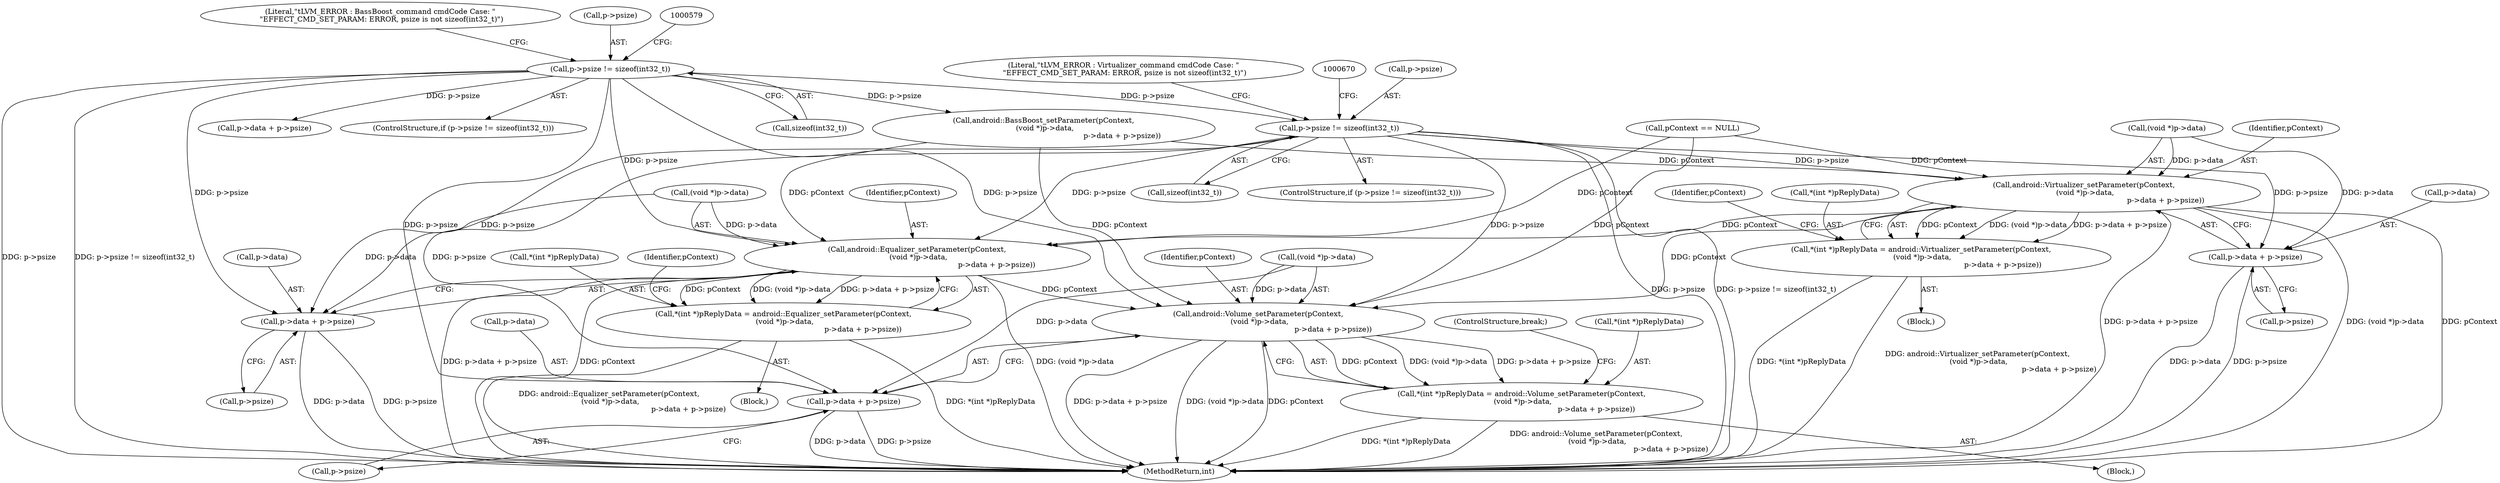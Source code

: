 digraph "0_Android_aeea52da00d210587fb3ed895de3d5f2e0264c88_4@API" {
"1000655" [label="(Call,p->psize != sizeof(int32_t))"];
"1000564" [label="(Call,p->psize != sizeof(int32_t))"];
"1000672" [label="(Call,android::Virtualizer_setParameter(pContext,\n (void *)p->data,\n                                                                       p->data + p->psize))"];
"1000667" [label="(Call,*(int *)pReplyData = android::Virtualizer_setParameter(pContext,\n (void *)p->data,\n                                                                       p->data + p->psize))"];
"1000736" [label="(Call,android::Equalizer_setParameter(pContext,\n (void *)p->data,\n                                                                     p->data + p->psize))"];
"1000731" [label="(Call,*(int *)pReplyData = android::Equalizer_setParameter(pContext,\n (void *)p->data,\n                                                                     p->data + p->psize))"];
"1000800" [label="(Call,android::Volume_setParameter(pContext,\n (void *)p->data,\n                                                                 p->data + p->psize))"];
"1000795" [label="(Call,*(int *)pReplyData = android::Volume_setParameter(pContext,\n (void *)p->data,\n                                                                 p->data + p->psize))"];
"1000679" [label="(Call,p->data + p->psize)"];
"1000743" [label="(Call,p->data + p->psize)"];
"1000807" [label="(Call,p->data + p->psize)"];
"1000572" [label="(Literal,\"\tLVM_ERROR : BassBoost_command cmdCode Case: \"\n \"EFFECT_CMD_SET_PARAM: ERROR, psize is not sizeof(int32_t)\")"];
"1000667" [label="(Call,*(int *)pReplyData = android::Virtualizer_setParameter(pContext,\n (void *)p->data,\n                                                                       p->data + p->psize))"];
"1000674" [label="(Call,(void *)p->data)"];
"1000564" [label="(Call,p->psize != sizeof(int32_t))"];
"1000796" [label="(Call,*(int *)pReplyData)"];
"1000683" [label="(Call,p->psize)"];
"1000737" [label="(Identifier,pContext)"];
"1000738" [label="(Call,(void *)p->data)"];
"1000565" [label="(Call,p->psize)"];
"1000680" [label="(Call,p->data)"];
"1000743" [label="(Call,p->data + p->psize)"];
"1000672" [label="(Call,android::Virtualizer_setParameter(pContext,\n (void *)p->data,\n                                                                       p->data + p->psize))"];
"1000747" [label="(Call,p->psize)"];
"1000656" [label="(Call,p->psize)"];
"1000795" [label="(Call,*(int *)pReplyData = android::Volume_setParameter(pContext,\n (void *)p->data,\n                                                                 p->data + p->psize))"];
"1000744" [label="(Call,p->data)"];
"1000153" [label="(Call,pContext == NULL)"];
"1000732" [label="(Call,*(int *)pReplyData)"];
"1000588" [label="(Call,p->data + p->psize)"];
"1000659" [label="(Call,sizeof(int32_t))"];
"1000753" [label="(Identifier,pContext)"];
"1000814" [label="(ControlStructure,break;)"];
"1000655" [label="(Call,p->psize != sizeof(int32_t))"];
"1000563" [label="(ControlStructure,if (p->psize != sizeof(int32_t)))"];
"1000679" [label="(Call,p->data + p->psize)"];
"1000692" [label="(Block,)"];
"1000808" [label="(Call,p->data)"];
"1001260" [label="(MethodReturn,int)"];
"1000654" [label="(ControlStructure,if (p->psize != sizeof(int32_t)))"];
"1000689" [label="(Identifier,pContext)"];
"1000801" [label="(Identifier,pContext)"];
"1000756" [label="(Block,)"];
"1000807" [label="(Call,p->data + p->psize)"];
"1000800" [label="(Call,android::Volume_setParameter(pContext,\n (void *)p->data,\n                                                                 p->data + p->psize))"];
"1000736" [label="(Call,android::Equalizer_setParameter(pContext,\n (void *)p->data,\n                                                                     p->data + p->psize))"];
"1000673" [label="(Identifier,pContext)"];
"1000663" [label="(Literal,\"\tLVM_ERROR : Virtualizer_command cmdCode Case: \"\n \"EFFECT_CMD_SET_PARAM: ERROR, psize is not sizeof(int32_t)\")"];
"1000601" [label="(Block,)"];
"1000668" [label="(Call,*(int *)pReplyData)"];
"1000731" [label="(Call,*(int *)pReplyData = android::Equalizer_setParameter(pContext,\n (void *)p->data,\n                                                                     p->data + p->psize))"];
"1000581" [label="(Call,android::BassBoost_setParameter(pContext,\n (void *)p->data,\n                                                                    p->data + p->psize))"];
"1000802" [label="(Call,(void *)p->data)"];
"1000811" [label="(Call,p->psize)"];
"1000568" [label="(Call,sizeof(int32_t))"];
"1000655" -> "1000654"  [label="AST: "];
"1000655" -> "1000659"  [label="CFG: "];
"1000656" -> "1000655"  [label="AST: "];
"1000659" -> "1000655"  [label="AST: "];
"1000663" -> "1000655"  [label="CFG: "];
"1000670" -> "1000655"  [label="CFG: "];
"1000655" -> "1001260"  [label="DDG: p->psize"];
"1000655" -> "1001260"  [label="DDG: p->psize != sizeof(int32_t)"];
"1000564" -> "1000655"  [label="DDG: p->psize"];
"1000655" -> "1000672"  [label="DDG: p->psize"];
"1000655" -> "1000679"  [label="DDG: p->psize"];
"1000655" -> "1000736"  [label="DDG: p->psize"];
"1000655" -> "1000743"  [label="DDG: p->psize"];
"1000655" -> "1000800"  [label="DDG: p->psize"];
"1000655" -> "1000807"  [label="DDG: p->psize"];
"1000564" -> "1000563"  [label="AST: "];
"1000564" -> "1000568"  [label="CFG: "];
"1000565" -> "1000564"  [label="AST: "];
"1000568" -> "1000564"  [label="AST: "];
"1000572" -> "1000564"  [label="CFG: "];
"1000579" -> "1000564"  [label="CFG: "];
"1000564" -> "1001260"  [label="DDG: p->psize"];
"1000564" -> "1001260"  [label="DDG: p->psize != sizeof(int32_t)"];
"1000564" -> "1000581"  [label="DDG: p->psize"];
"1000564" -> "1000588"  [label="DDG: p->psize"];
"1000564" -> "1000736"  [label="DDG: p->psize"];
"1000564" -> "1000743"  [label="DDG: p->psize"];
"1000564" -> "1000800"  [label="DDG: p->psize"];
"1000564" -> "1000807"  [label="DDG: p->psize"];
"1000672" -> "1000667"  [label="AST: "];
"1000672" -> "1000679"  [label="CFG: "];
"1000673" -> "1000672"  [label="AST: "];
"1000674" -> "1000672"  [label="AST: "];
"1000679" -> "1000672"  [label="AST: "];
"1000667" -> "1000672"  [label="CFG: "];
"1000672" -> "1001260"  [label="DDG: p->data + p->psize"];
"1000672" -> "1001260"  [label="DDG: (void *)p->data"];
"1000672" -> "1001260"  [label="DDG: pContext"];
"1000672" -> "1000667"  [label="DDG: pContext"];
"1000672" -> "1000667"  [label="DDG: (void *)p->data"];
"1000672" -> "1000667"  [label="DDG: p->data + p->psize"];
"1000581" -> "1000672"  [label="DDG: pContext"];
"1000153" -> "1000672"  [label="DDG: pContext"];
"1000674" -> "1000672"  [label="DDG: p->data"];
"1000672" -> "1000736"  [label="DDG: pContext"];
"1000672" -> "1000800"  [label="DDG: pContext"];
"1000667" -> "1000601"  [label="AST: "];
"1000668" -> "1000667"  [label="AST: "];
"1000689" -> "1000667"  [label="CFG: "];
"1000667" -> "1001260"  [label="DDG: *(int *)pReplyData"];
"1000667" -> "1001260"  [label="DDG: android::Virtualizer_setParameter(pContext,\n (void *)p->data,\n                                                                       p->data + p->psize)"];
"1000736" -> "1000731"  [label="AST: "];
"1000736" -> "1000743"  [label="CFG: "];
"1000737" -> "1000736"  [label="AST: "];
"1000738" -> "1000736"  [label="AST: "];
"1000743" -> "1000736"  [label="AST: "];
"1000731" -> "1000736"  [label="CFG: "];
"1000736" -> "1001260"  [label="DDG: (void *)p->data"];
"1000736" -> "1001260"  [label="DDG: p->data + p->psize"];
"1000736" -> "1001260"  [label="DDG: pContext"];
"1000736" -> "1000731"  [label="DDG: pContext"];
"1000736" -> "1000731"  [label="DDG: (void *)p->data"];
"1000736" -> "1000731"  [label="DDG: p->data + p->psize"];
"1000581" -> "1000736"  [label="DDG: pContext"];
"1000153" -> "1000736"  [label="DDG: pContext"];
"1000738" -> "1000736"  [label="DDG: p->data"];
"1000736" -> "1000800"  [label="DDG: pContext"];
"1000731" -> "1000692"  [label="AST: "];
"1000732" -> "1000731"  [label="AST: "];
"1000753" -> "1000731"  [label="CFG: "];
"1000731" -> "1001260"  [label="DDG: android::Equalizer_setParameter(pContext,\n (void *)p->data,\n                                                                     p->data + p->psize)"];
"1000731" -> "1001260"  [label="DDG: *(int *)pReplyData"];
"1000800" -> "1000795"  [label="AST: "];
"1000800" -> "1000807"  [label="CFG: "];
"1000801" -> "1000800"  [label="AST: "];
"1000802" -> "1000800"  [label="AST: "];
"1000807" -> "1000800"  [label="AST: "];
"1000795" -> "1000800"  [label="CFG: "];
"1000800" -> "1001260"  [label="DDG: p->data + p->psize"];
"1000800" -> "1001260"  [label="DDG: (void *)p->data"];
"1000800" -> "1001260"  [label="DDG: pContext"];
"1000800" -> "1000795"  [label="DDG: pContext"];
"1000800" -> "1000795"  [label="DDG: (void *)p->data"];
"1000800" -> "1000795"  [label="DDG: p->data + p->psize"];
"1000581" -> "1000800"  [label="DDG: pContext"];
"1000153" -> "1000800"  [label="DDG: pContext"];
"1000802" -> "1000800"  [label="DDG: p->data"];
"1000795" -> "1000756"  [label="AST: "];
"1000796" -> "1000795"  [label="AST: "];
"1000814" -> "1000795"  [label="CFG: "];
"1000795" -> "1001260"  [label="DDG: *(int *)pReplyData"];
"1000795" -> "1001260"  [label="DDG: android::Volume_setParameter(pContext,\n (void *)p->data,\n                                                                 p->data + p->psize)"];
"1000679" -> "1000683"  [label="CFG: "];
"1000680" -> "1000679"  [label="AST: "];
"1000683" -> "1000679"  [label="AST: "];
"1000679" -> "1001260"  [label="DDG: p->data"];
"1000679" -> "1001260"  [label="DDG: p->psize"];
"1000674" -> "1000679"  [label="DDG: p->data"];
"1000743" -> "1000747"  [label="CFG: "];
"1000744" -> "1000743"  [label="AST: "];
"1000747" -> "1000743"  [label="AST: "];
"1000743" -> "1001260"  [label="DDG: p->data"];
"1000743" -> "1001260"  [label="DDG: p->psize"];
"1000738" -> "1000743"  [label="DDG: p->data"];
"1000807" -> "1000811"  [label="CFG: "];
"1000808" -> "1000807"  [label="AST: "];
"1000811" -> "1000807"  [label="AST: "];
"1000807" -> "1001260"  [label="DDG: p->data"];
"1000807" -> "1001260"  [label="DDG: p->psize"];
"1000802" -> "1000807"  [label="DDG: p->data"];
}

